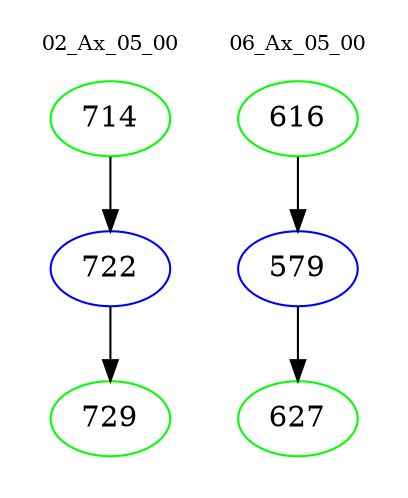 digraph{
subgraph cluster_0 {
color = white
label = "02_Ax_05_00";
fontsize=10;
T0_714 [label="714", color="green"]
T0_714 -> T0_722 [color="black"]
T0_722 [label="722", color="blue"]
T0_722 -> T0_729 [color="black"]
T0_729 [label="729", color="green"]
}
subgraph cluster_1 {
color = white
label = "06_Ax_05_00";
fontsize=10;
T1_616 [label="616", color="green"]
T1_616 -> T1_579 [color="black"]
T1_579 [label="579", color="blue"]
T1_579 -> T1_627 [color="black"]
T1_627 [label="627", color="green"]
}
}
